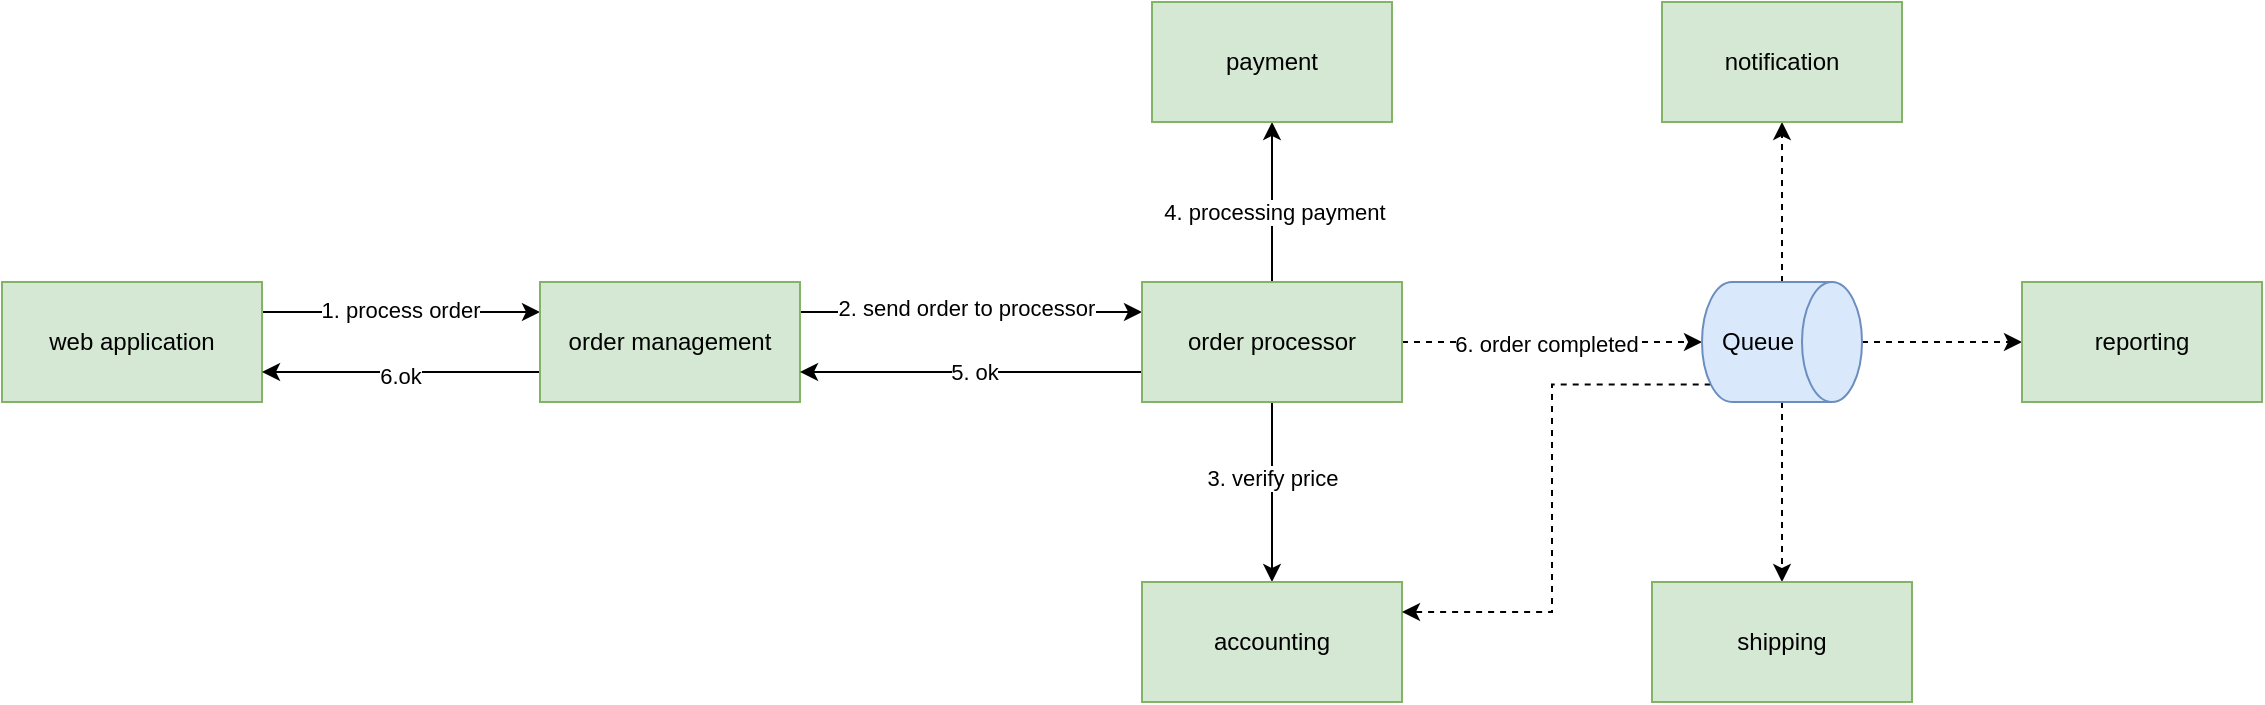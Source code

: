 <mxfile version="24.0.5" type="github">
  <diagram name="Page-1" id="TbnBih6Pk6zaweLqHR1A">
    <mxGraphModel dx="1434" dy="-446" grid="1" gridSize="10" guides="1" tooltips="1" connect="1" arrows="1" fold="1" page="1" pageScale="1" pageWidth="827" pageHeight="1169" math="0" shadow="0">
      <root>
        <mxCell id="0" />
        <mxCell id="1" parent="0" />
        <mxCell id="50p0pOjJBnqV1qdFbjiu-8" style="edgeStyle=orthogonalEdgeStyle;rounded=0;orthogonalLoop=1;jettySize=auto;html=1;exitX=1;exitY=0.25;exitDx=0;exitDy=0;entryX=0;entryY=0.25;entryDx=0;entryDy=0;" parent="1" source="50p0pOjJBnqV1qdFbjiu-1" target="50p0pOjJBnqV1qdFbjiu-4" edge="1">
          <mxGeometry relative="1" as="geometry" />
        </mxCell>
        <mxCell id="50p0pOjJBnqV1qdFbjiu-9" value="1. process order" style="edgeLabel;html=1;align=center;verticalAlign=middle;resizable=0;points=[];" parent="50p0pOjJBnqV1qdFbjiu-8" vertex="1" connectable="0">
          <mxGeometry x="-0.007" y="1" relative="1" as="geometry">
            <mxPoint as="offset" />
          </mxGeometry>
        </mxCell>
        <mxCell id="50p0pOjJBnqV1qdFbjiu-1" value="web application" style="rounded=0;whiteSpace=wrap;html=1;fillColor=#d5e8d4;strokeColor=#82b366;" parent="1" vertex="1">
          <mxGeometry x="80" y="1400" width="130" height="60" as="geometry" />
        </mxCell>
        <mxCell id="50p0pOjJBnqV1qdFbjiu-10" style="edgeStyle=orthogonalEdgeStyle;rounded=0;orthogonalLoop=1;jettySize=auto;html=1;exitX=1;exitY=0.25;exitDx=0;exitDy=0;entryX=0;entryY=0.25;entryDx=0;entryDy=0;" parent="1" source="50p0pOjJBnqV1qdFbjiu-4" target="50p0pOjJBnqV1qdFbjiu-5" edge="1">
          <mxGeometry relative="1" as="geometry" />
        </mxCell>
        <mxCell id="50p0pOjJBnqV1qdFbjiu-11" value="2. send order to processor" style="edgeLabel;html=1;align=center;verticalAlign=middle;resizable=0;points=[];" parent="50p0pOjJBnqV1qdFbjiu-10" vertex="1" connectable="0">
          <mxGeometry x="-0.029" y="2" relative="1" as="geometry">
            <mxPoint as="offset" />
          </mxGeometry>
        </mxCell>
        <mxCell id="50p0pOjJBnqV1qdFbjiu-21" style="edgeStyle=orthogonalEdgeStyle;rounded=0;orthogonalLoop=1;jettySize=auto;html=1;exitX=0;exitY=0.75;exitDx=0;exitDy=0;entryX=1;entryY=0.75;entryDx=0;entryDy=0;" parent="1" source="50p0pOjJBnqV1qdFbjiu-4" target="50p0pOjJBnqV1qdFbjiu-1" edge="1">
          <mxGeometry relative="1" as="geometry" />
        </mxCell>
        <mxCell id="50p0pOjJBnqV1qdFbjiu-22" value="6.ok" style="edgeLabel;html=1;align=center;verticalAlign=middle;resizable=0;points=[];" parent="50p0pOjJBnqV1qdFbjiu-21" vertex="1" connectable="0">
          <mxGeometry x="0.007" y="2" relative="1" as="geometry">
            <mxPoint as="offset" />
          </mxGeometry>
        </mxCell>
        <mxCell id="50p0pOjJBnqV1qdFbjiu-4" value="order management" style="rounded=0;whiteSpace=wrap;html=1;fillColor=#d5e8d4;strokeColor=#82b366;" parent="1" vertex="1">
          <mxGeometry x="349" y="1400" width="130" height="60" as="geometry" />
        </mxCell>
        <mxCell id="50p0pOjJBnqV1qdFbjiu-14" style="edgeStyle=orthogonalEdgeStyle;rounded=0;orthogonalLoop=1;jettySize=auto;html=1;entryX=0.5;entryY=0;entryDx=0;entryDy=0;" parent="1" source="50p0pOjJBnqV1qdFbjiu-5" target="50p0pOjJBnqV1qdFbjiu-13" edge="1">
          <mxGeometry relative="1" as="geometry" />
        </mxCell>
        <mxCell id="50p0pOjJBnqV1qdFbjiu-15" value="3. verify price" style="edgeLabel;html=1;align=center;verticalAlign=middle;resizable=0;points=[];" parent="50p0pOjJBnqV1qdFbjiu-14" vertex="1" connectable="0">
          <mxGeometry x="-0.156" relative="1" as="geometry">
            <mxPoint as="offset" />
          </mxGeometry>
        </mxCell>
        <mxCell id="50p0pOjJBnqV1qdFbjiu-17" value="" style="edgeStyle=orthogonalEdgeStyle;rounded=0;orthogonalLoop=1;jettySize=auto;html=1;" parent="1" source="50p0pOjJBnqV1qdFbjiu-5" target="50p0pOjJBnqV1qdFbjiu-16" edge="1">
          <mxGeometry relative="1" as="geometry" />
        </mxCell>
        <mxCell id="50p0pOjJBnqV1qdFbjiu-18" value="4. processing payment" style="edgeLabel;html=1;align=center;verticalAlign=middle;resizable=0;points=[];" parent="50p0pOjJBnqV1qdFbjiu-17" vertex="1" connectable="0">
          <mxGeometry x="-0.125" y="-1" relative="1" as="geometry">
            <mxPoint as="offset" />
          </mxGeometry>
        </mxCell>
        <mxCell id="50p0pOjJBnqV1qdFbjiu-19" style="edgeStyle=orthogonalEdgeStyle;rounded=0;orthogonalLoop=1;jettySize=auto;html=1;exitX=0;exitY=0.75;exitDx=0;exitDy=0;entryX=1;entryY=0.75;entryDx=0;entryDy=0;" parent="1" source="50p0pOjJBnqV1qdFbjiu-5" target="50p0pOjJBnqV1qdFbjiu-4" edge="1">
          <mxGeometry relative="1" as="geometry" />
        </mxCell>
        <mxCell id="50p0pOjJBnqV1qdFbjiu-20" value="5. ok" style="edgeLabel;html=1;align=center;verticalAlign=middle;resizable=0;points=[];" parent="50p0pOjJBnqV1qdFbjiu-19" vertex="1" connectable="0">
          <mxGeometry x="-0.018" relative="1" as="geometry">
            <mxPoint as="offset" />
          </mxGeometry>
        </mxCell>
        <mxCell id="50p0pOjJBnqV1qdFbjiu-25" style="edgeStyle=orthogonalEdgeStyle;rounded=0;orthogonalLoop=1;jettySize=auto;html=1;dashed=1;" parent="1" source="50p0pOjJBnqV1qdFbjiu-5" target="50p0pOjJBnqV1qdFbjiu-24" edge="1">
          <mxGeometry relative="1" as="geometry" />
        </mxCell>
        <mxCell id="50p0pOjJBnqV1qdFbjiu-26" value="6. order completed" style="edgeLabel;html=1;align=center;verticalAlign=middle;resizable=0;points=[];" parent="50p0pOjJBnqV1qdFbjiu-25" vertex="1" connectable="0">
          <mxGeometry x="-0.04" y="-1" relative="1" as="geometry">
            <mxPoint as="offset" />
          </mxGeometry>
        </mxCell>
        <mxCell id="50p0pOjJBnqV1qdFbjiu-5" value="order processor" style="rounded=0;whiteSpace=wrap;html=1;fillColor=#d5e8d4;strokeColor=#82b366;" parent="1" vertex="1">
          <mxGeometry x="650" y="1400" width="130" height="60" as="geometry" />
        </mxCell>
        <mxCell id="50p0pOjJBnqV1qdFbjiu-13" value="accounting" style="rounded=0;whiteSpace=wrap;html=1;fillColor=#d5e8d4;strokeColor=#82b366;" parent="1" vertex="1">
          <mxGeometry x="650" y="1550" width="130" height="60" as="geometry" />
        </mxCell>
        <mxCell id="50p0pOjJBnqV1qdFbjiu-16" value="payment" style="whiteSpace=wrap;html=1;fillColor=#d5e8d4;strokeColor=#82b366;rounded=0;" parent="1" vertex="1">
          <mxGeometry x="655" y="1260" width="120" height="60" as="geometry" />
        </mxCell>
        <mxCell id="50p0pOjJBnqV1qdFbjiu-28" style="edgeStyle=orthogonalEdgeStyle;rounded=0;orthogonalLoop=1;jettySize=auto;html=1;dashed=1;" parent="1" source="50p0pOjJBnqV1qdFbjiu-24" target="50p0pOjJBnqV1qdFbjiu-27" edge="1">
          <mxGeometry relative="1" as="geometry" />
        </mxCell>
        <mxCell id="50p0pOjJBnqV1qdFbjiu-30" style="edgeStyle=orthogonalEdgeStyle;rounded=0;orthogonalLoop=1;jettySize=auto;html=1;entryX=0.5;entryY=1;entryDx=0;entryDy=0;dashed=1;" parent="1" source="50p0pOjJBnqV1qdFbjiu-24" target="50p0pOjJBnqV1qdFbjiu-29" edge="1">
          <mxGeometry relative="1" as="geometry" />
        </mxCell>
        <mxCell id="DRIyAkTwEGW5_or4js2--6" style="edgeStyle=orthogonalEdgeStyle;rounded=0;orthogonalLoop=1;jettySize=auto;html=1;exitX=0.855;exitY=1;exitDx=0;exitDy=-4.35;exitPerimeter=0;entryX=1;entryY=0.25;entryDx=0;entryDy=0;dashed=1;" edge="1" parent="1" source="50p0pOjJBnqV1qdFbjiu-24" target="50p0pOjJBnqV1qdFbjiu-13">
          <mxGeometry relative="1" as="geometry" />
        </mxCell>
        <mxCell id="DRIyAkTwEGW5_or4js2--8" style="edgeStyle=orthogonalEdgeStyle;rounded=0;orthogonalLoop=1;jettySize=auto;html=1;entryX=0;entryY=0.5;entryDx=0;entryDy=0;dashed=1;" edge="1" parent="1" source="50p0pOjJBnqV1qdFbjiu-24" target="DRIyAkTwEGW5_or4js2--7">
          <mxGeometry relative="1" as="geometry" />
        </mxCell>
        <mxCell id="50p0pOjJBnqV1qdFbjiu-24" value="Queue" style="shape=cylinder3;whiteSpace=wrap;html=1;boundedLbl=1;backgroundOutline=1;size=15;direction=south;fillColor=#dae8fc;strokeColor=#6c8ebf;" parent="1" vertex="1">
          <mxGeometry x="930" y="1400" width="80" height="60" as="geometry" />
        </mxCell>
        <mxCell id="50p0pOjJBnqV1qdFbjiu-27" value="shipping" style="rounded=0;whiteSpace=wrap;html=1;fillColor=#d5e8d4;strokeColor=#82b366;" parent="1" vertex="1">
          <mxGeometry x="905" y="1550" width="130" height="60" as="geometry" />
        </mxCell>
        <mxCell id="50p0pOjJBnqV1qdFbjiu-29" value="notification" style="whiteSpace=wrap;html=1;fillColor=#d5e8d4;strokeColor=#82b366;rounded=0;" parent="1" vertex="1">
          <mxGeometry x="910" y="1260" width="120" height="60" as="geometry" />
        </mxCell>
        <mxCell id="DRIyAkTwEGW5_or4js2--7" value="reporting" style="whiteSpace=wrap;html=1;fillColor=#d5e8d4;strokeColor=#82b366;rounded=0;" vertex="1" parent="1">
          <mxGeometry x="1090" y="1400" width="120" height="60" as="geometry" />
        </mxCell>
      </root>
    </mxGraphModel>
  </diagram>
</mxfile>
